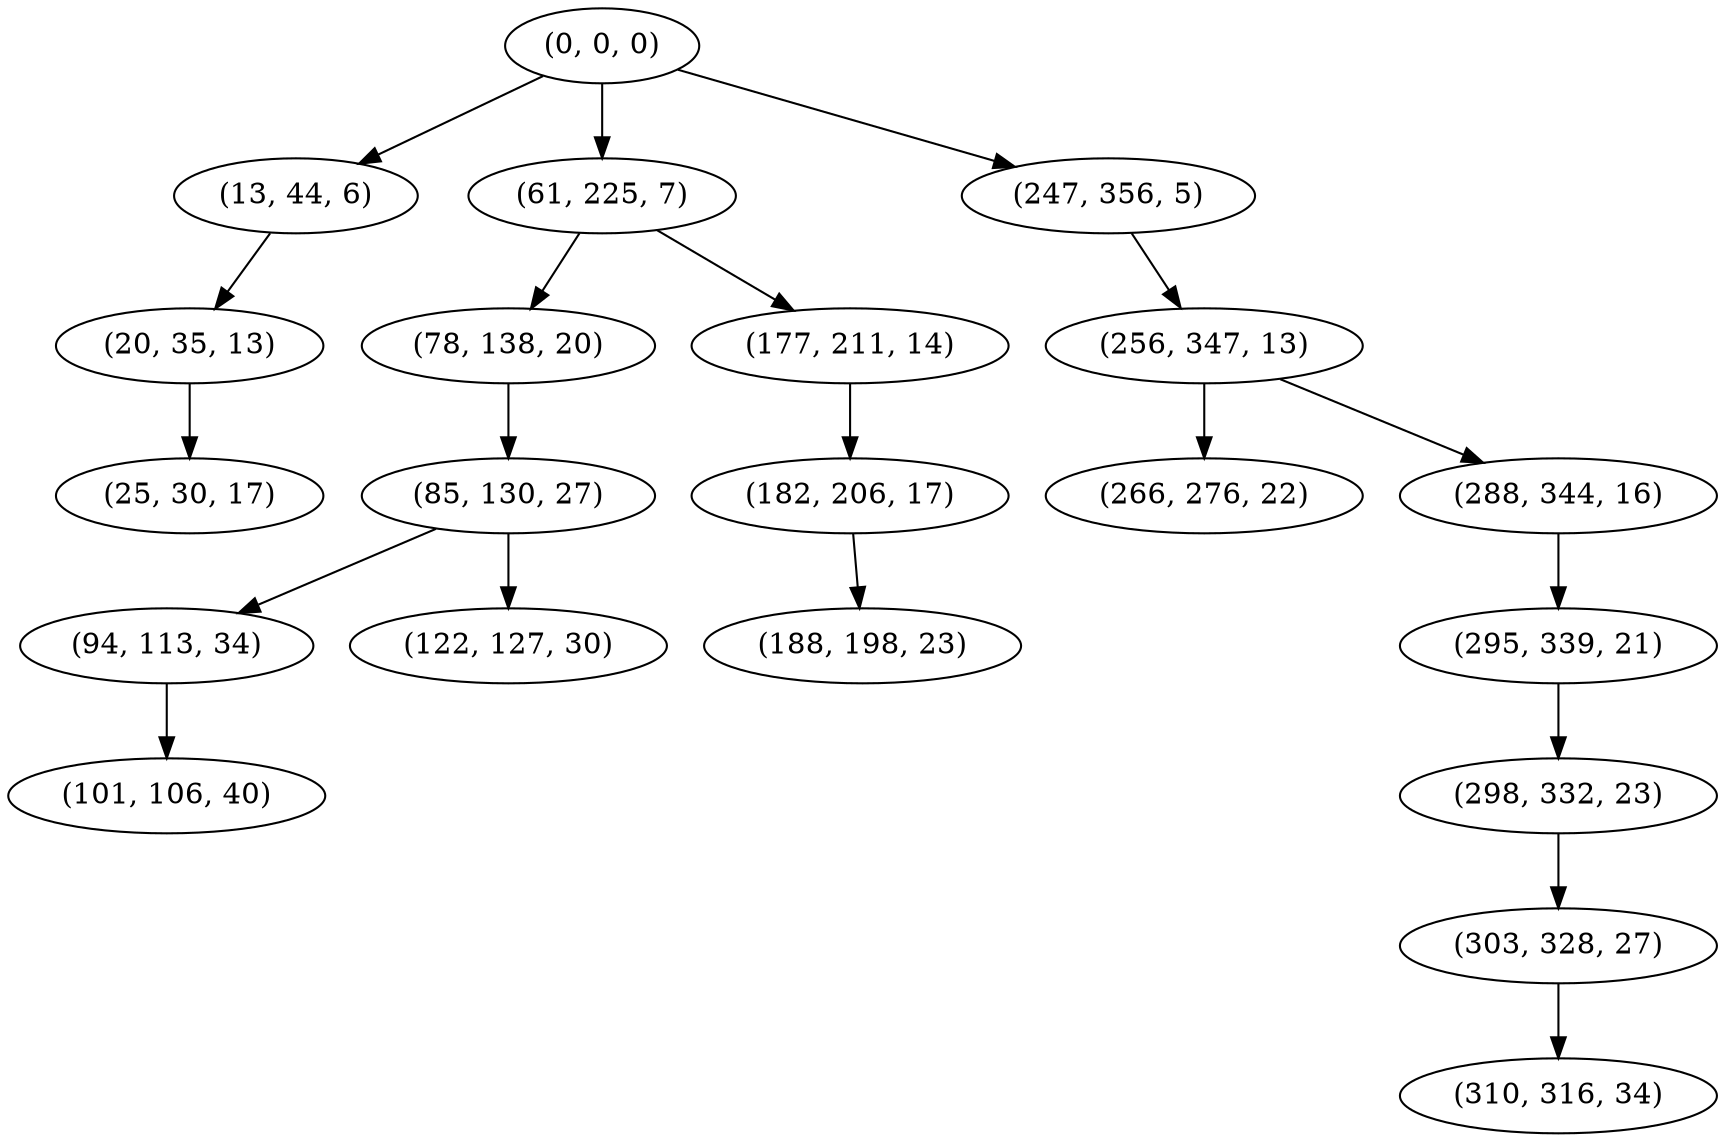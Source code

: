 digraph tree {
    "(0, 0, 0)";
    "(13, 44, 6)";
    "(20, 35, 13)";
    "(25, 30, 17)";
    "(61, 225, 7)";
    "(78, 138, 20)";
    "(85, 130, 27)";
    "(94, 113, 34)";
    "(101, 106, 40)";
    "(122, 127, 30)";
    "(177, 211, 14)";
    "(182, 206, 17)";
    "(188, 198, 23)";
    "(247, 356, 5)";
    "(256, 347, 13)";
    "(266, 276, 22)";
    "(288, 344, 16)";
    "(295, 339, 21)";
    "(298, 332, 23)";
    "(303, 328, 27)";
    "(310, 316, 34)";
    "(0, 0, 0)" -> "(13, 44, 6)";
    "(0, 0, 0)" -> "(61, 225, 7)";
    "(0, 0, 0)" -> "(247, 356, 5)";
    "(13, 44, 6)" -> "(20, 35, 13)";
    "(20, 35, 13)" -> "(25, 30, 17)";
    "(61, 225, 7)" -> "(78, 138, 20)";
    "(61, 225, 7)" -> "(177, 211, 14)";
    "(78, 138, 20)" -> "(85, 130, 27)";
    "(85, 130, 27)" -> "(94, 113, 34)";
    "(85, 130, 27)" -> "(122, 127, 30)";
    "(94, 113, 34)" -> "(101, 106, 40)";
    "(177, 211, 14)" -> "(182, 206, 17)";
    "(182, 206, 17)" -> "(188, 198, 23)";
    "(247, 356, 5)" -> "(256, 347, 13)";
    "(256, 347, 13)" -> "(266, 276, 22)";
    "(256, 347, 13)" -> "(288, 344, 16)";
    "(288, 344, 16)" -> "(295, 339, 21)";
    "(295, 339, 21)" -> "(298, 332, 23)";
    "(298, 332, 23)" -> "(303, 328, 27)";
    "(303, 328, 27)" -> "(310, 316, 34)";
}

